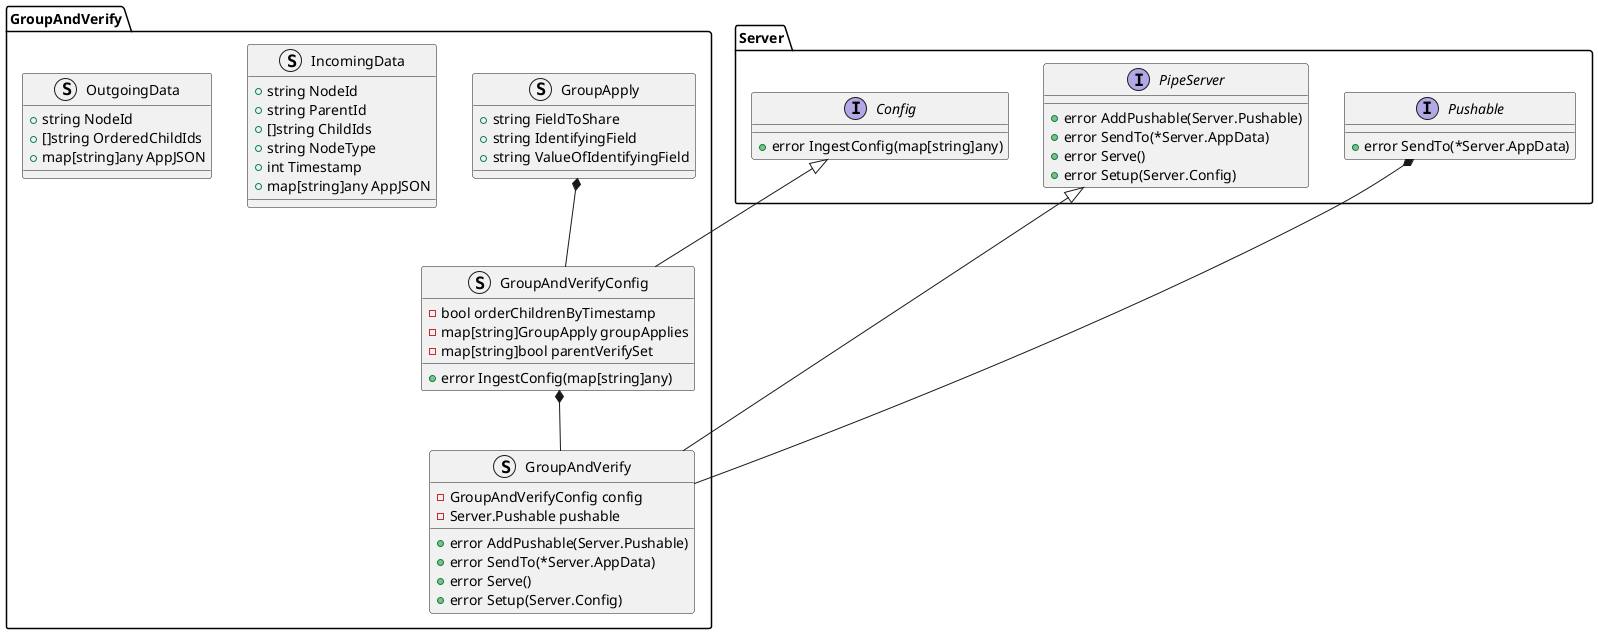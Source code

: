 @startuml
interface Server.Config {
    +error IngestConfig(map[string]any)
}
interface Server.PipeServer {
    +error AddPushable(Server.Pushable)
    +error SendTo(*Server.AppData)
    +error Serve()
    +error Setup(Server.Config)
}
interface Server.Pushable {
    +error SendTo(*Server.AppData)
}

namespace GroupAndVerify {
    struct GroupApply {
        +string FieldToShare
        +string IdentifyingField
        +string ValueOfIdentifyingField
    } 

    struct GroupAndVerifyConfig {
        -bool orderChildrenByTimestamp
        -map[string]GroupApply groupApplies
        -map[string]bool parentVerifySet
        +error IngestConfig(map[string]any)
    }
    struct GroupAndVerify {
        -GroupAndVerifyConfig config
        -Server.Pushable pushable
        +error AddPushable(Server.Pushable)
        +error SendTo(*Server.AppData)
        +error Serve()
        +error Setup(Server.Config)
    }
    struct IncomingData {
        +string NodeId
        +string ParentId
        +[]string ChildIds
        +string NodeType
        +int Timestamp
        +map[string]any AppJSON
    }
    struct OutgoingData {
        +string NodeId
        +[]string OrderedChildIds
        +map[string]any AppJSON
    }
}

Server.PipeServer <|-- GroupAndVerify.GroupAndVerify
Server.Pushable *-- GroupAndVerify.GroupAndVerify
Server.Config <|-- GroupAndVerify.GroupAndVerifyConfig
GroupAndVerify.GroupApply *-- GroupAndVerify.GroupAndVerifyConfig
GroupAndVerify.GroupAndVerifyConfig *-- GroupAndVerify.GroupAndVerify
@enduml